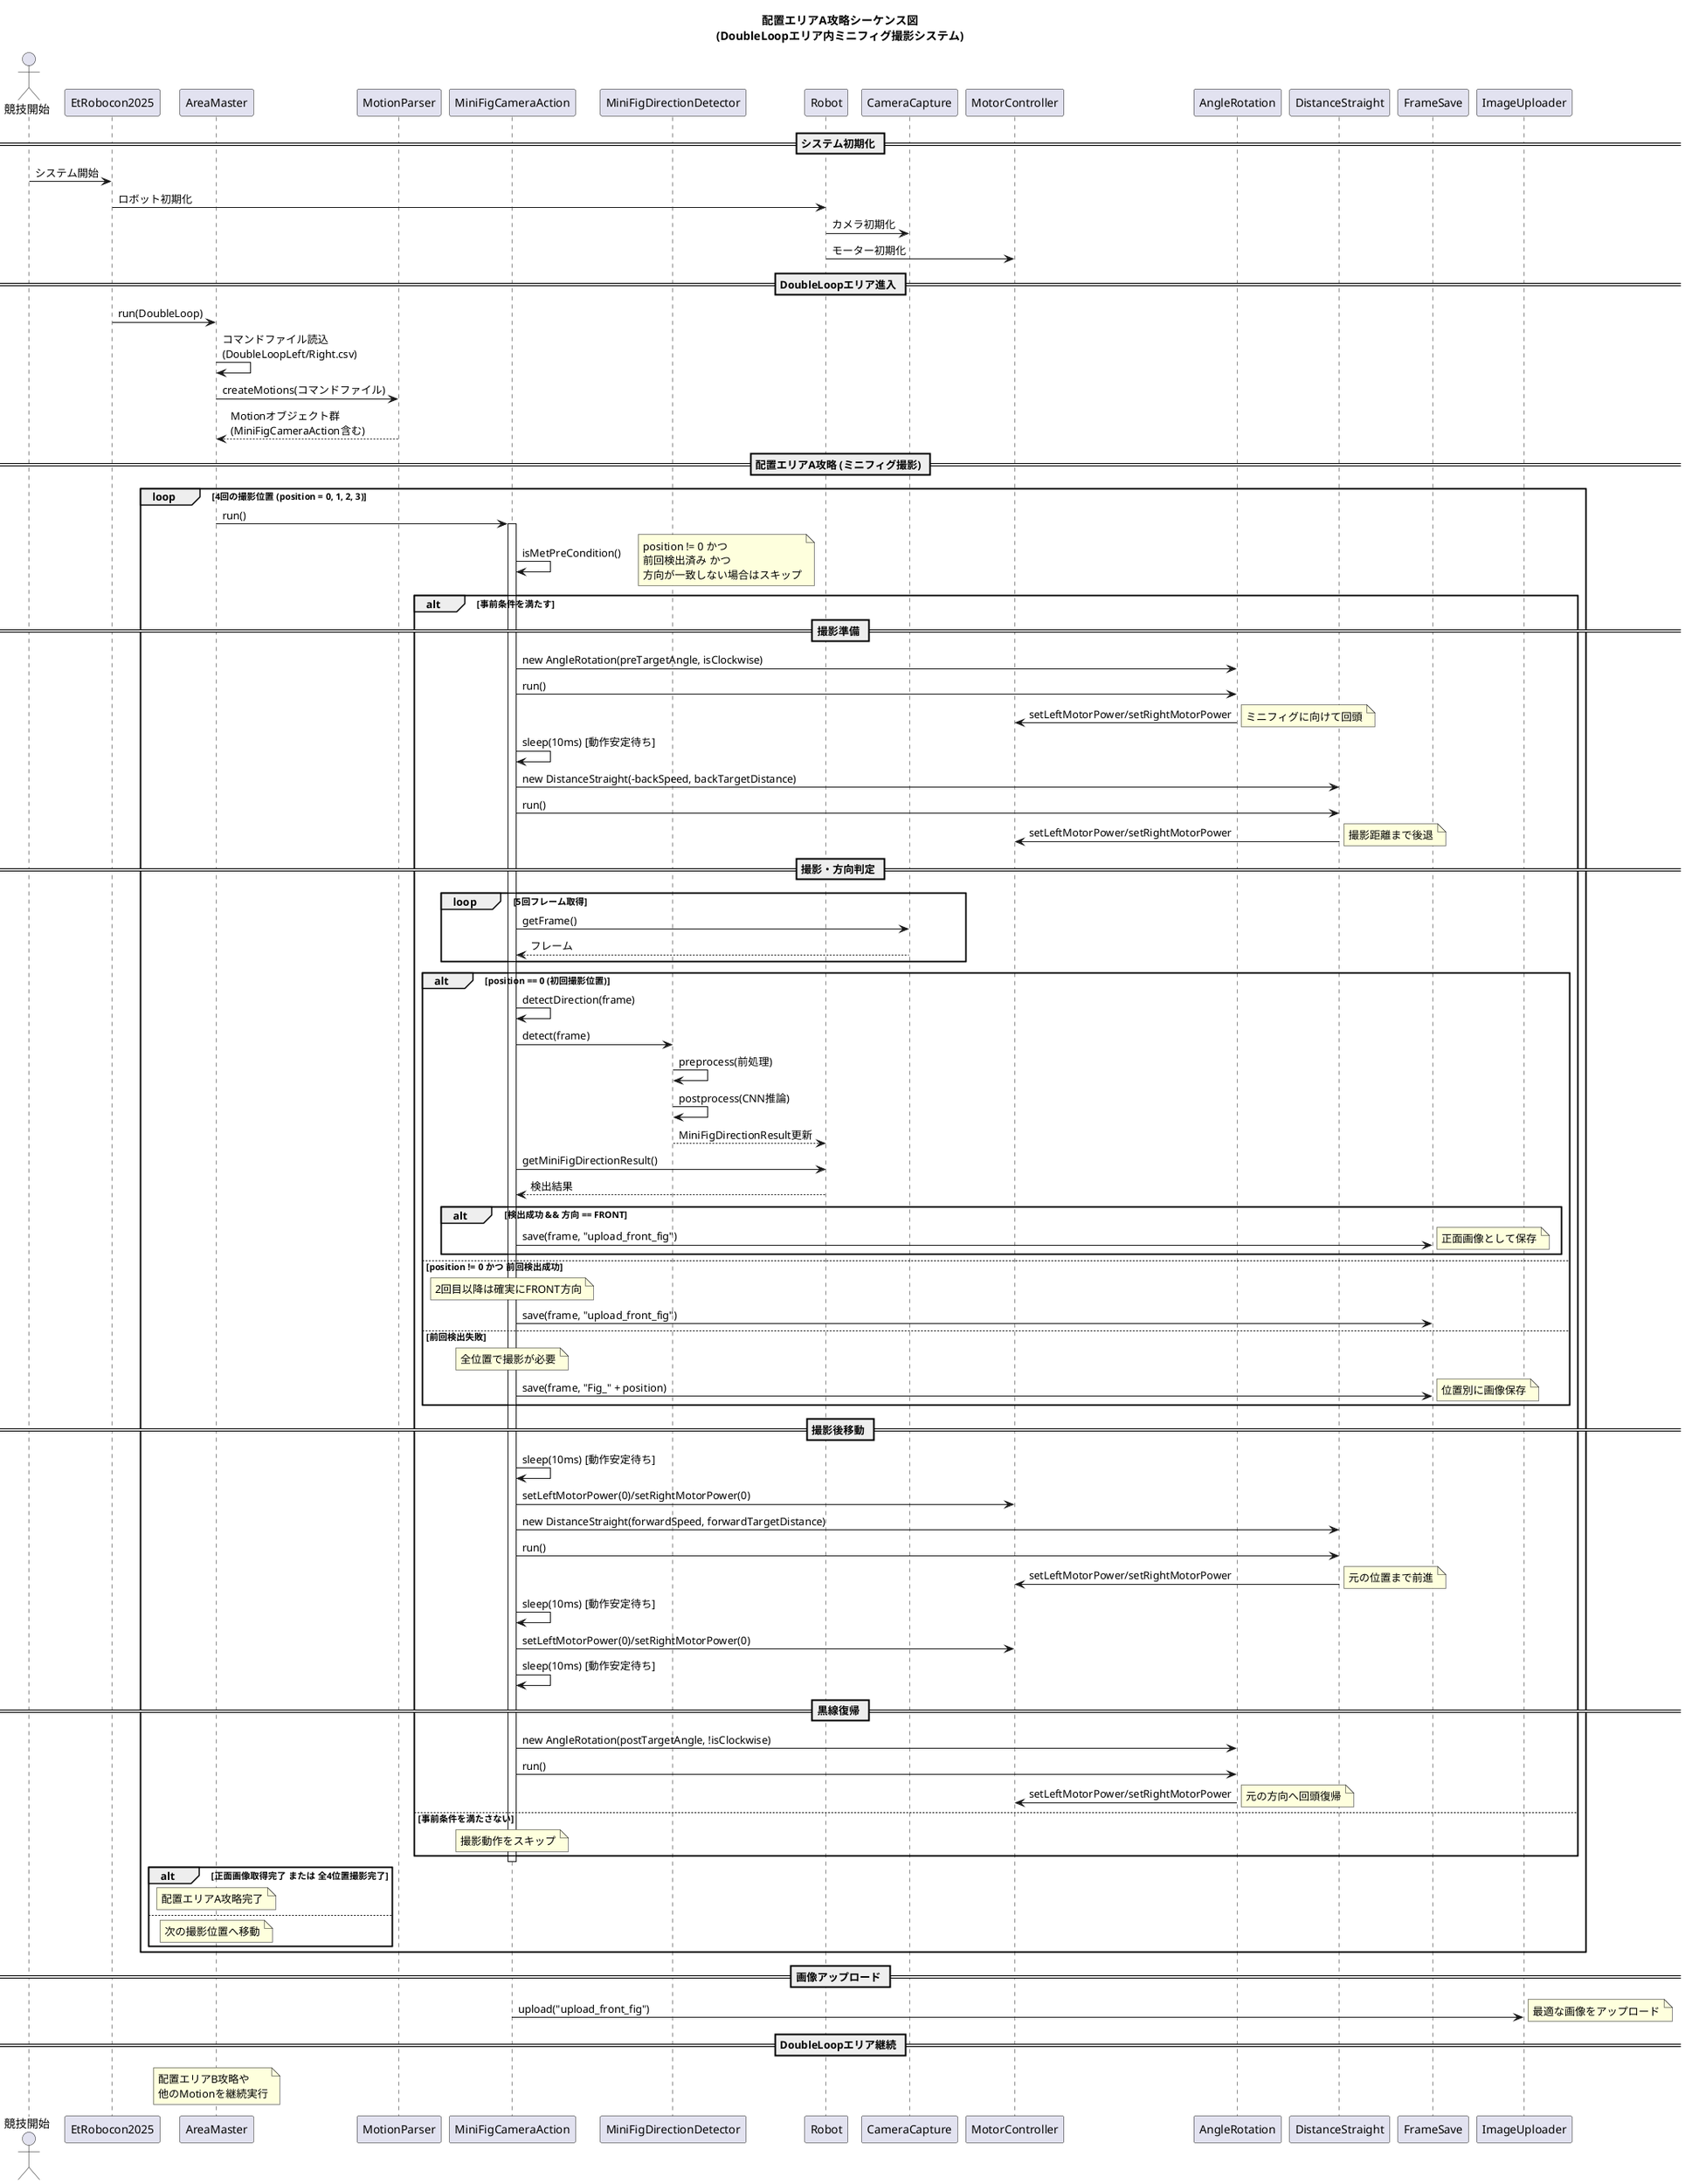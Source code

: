@startuml 配置エリアA攻略シーケンス図

title 配置エリアA攻略シーケンス図\n(DoubleLoopエリア内ミニフィグ撮影システム)

actor "競技開始" as Start
participant "EtRobocon2025" as Main
participant "AreaMaster" as AM
participant "MotionParser" as MP
participant "MiniFigCameraAction" as MCA
participant "MiniFigDirectionDetector" as MDD
participant "Robot" as Robot
participant "CameraCapture" as Camera
participant "MotorController" as Motor
participant "AngleRotation" as AR
participant "DistanceStraight" as DS
participant "FrameSave" as FS
participant "ImageUploader" as IU

== システム初期化 ==
Start -> Main: システム開始
Main -> Robot: ロボット初期化
Robot -> Camera: カメラ初期化
Robot -> Motor: モーター初期化

== DoubleLoopエリア進入 ==
Main -> AM: run(DoubleLoop)
AM -> AM: コマンドファイル読込\n(DoubleLoopLeft/Right.csv)
AM -> MP: createMotions(コマンドファイル)
MP --> AM: Motionオブジェクト群\n(MiniFigCameraAction含む)

== 配置エリアA攻略 (ミニフィグ撮影) ==

loop 4回の撮影位置 (position = 0, 1, 2, 3)
    AM -> MCA: run()
    activate MCA
    
    MCA -> MCA: isMetPreCondition()
    note right: position != 0 かつ\n前回検出済み かつ\n方向が一致しない場合はスキップ
    
    alt 事前条件を満たす
        
        == 撮影準備 ==
        MCA -> AR: new AngleRotation(preTargetAngle, isClockwise)
        MCA -> AR: run()
        AR -> Motor: setLeftMotorPower/setRightMotorPower
        note right: ミニフィグに向けて回頭
        
        MCA -> MCA: sleep(10ms) [動作安定待ち]
        
        MCA -> DS: new DistanceStraight(-backSpeed, backTargetDistance)
        MCA -> DS: run()
        DS -> Motor: setLeftMotorPower/setRightMotorPower
        note right: 撮影距離まで後退
        
        == 撮影・方向判定 ==
        loop 5回フレーム取得
            MCA -> Camera: getFrame()
            Camera --> MCA: フレーム
        end
        
        alt position == 0 (初回撮影位置)
            MCA -> MCA: detectDirection(frame)
            MCA -> MDD: detect(frame)
            MDD -> MDD: preprocess(前処理)
            MDD -> MDD: postprocess(CNN推論)
            MDD --> Robot: MiniFigDirectionResult更新
            
            MCA -> Robot: getMiniFigDirectionResult()
            Robot --> MCA: 検出結果
            
            alt 検出成功 && 方向 == FRONT
                MCA -> FS: save(frame, "upload_front_fig")
                note right: 正面画像として保存
            end
            
        else position != 0 かつ 前回検出成功
            note over MCA: 2回目以降は確実にFRONT方向
            MCA -> FS: save(frame, "upload_front_fig")
            
        else 前回検出失敗
            note over MCA: 全位置で撮影が必要
            MCA -> FS: save(frame, "Fig_" + position)
            note right: 位置別に画像保存
        end
        
        == 撮影後移動 ==
        MCA -> MCA: sleep(10ms) [動作安定待ち]
        MCA -> Motor: setLeftMotorPower(0)/setRightMotorPower(0)
        
        MCA -> DS: new DistanceStraight(forwardSpeed, forwardTargetDistance)
        MCA -> DS: run()
        DS -> Motor: setLeftMotorPower/setRightMotorPower
        note right: 元の位置まで前進
        
        MCA -> MCA: sleep(10ms) [動作安定待ち]
        MCA -> Motor: setLeftMotorPower(0)/setRightMotorPower(0)
        MCA -> MCA: sleep(10ms) [動作安定待ち]
        
        == 黒線復帰 ==
        MCA -> AR: new AngleRotation(postTargetAngle, !isClockwise)
        MCA -> AR: run()
        AR -> Motor: setLeftMotorPower/setRightMotorPower
        note right: 元の方向へ回頭復帰
        
    else 事前条件を満たさない
        note over MCA: 撮影動作をスキップ
    end
    
    deactivate MCA
    
    alt 正面画像取得完了 または 全4位置撮影完了
        note over AM: 配置エリアA攻略完了
    else
        note over AM: 次の撮影位置へ移動
    end
end

== 画像アップロード ==
MCA -> IU: upload("upload_front_fig")
note right: 最適な画像をアップロード

== DoubleLoopエリア継続 ==
note over AM: 配置エリアB攻略や\n他のMotionを継続実行

@enduml
